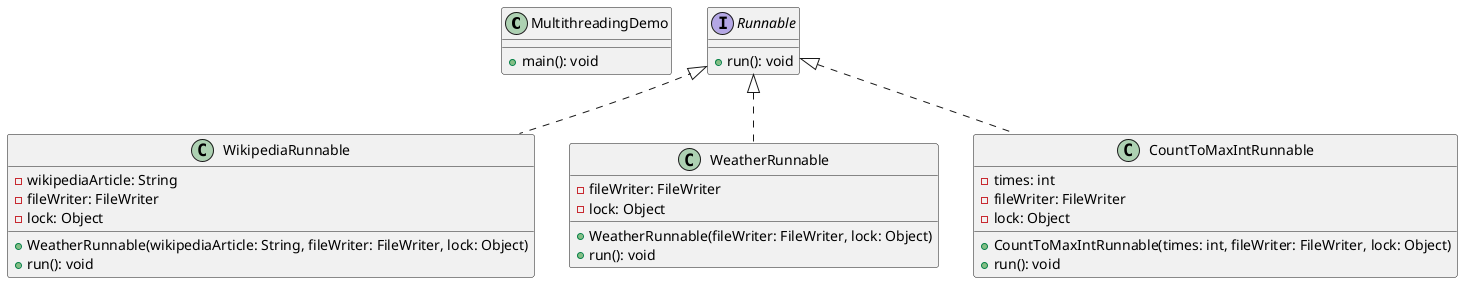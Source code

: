@startuml

class MultithreadingDemo {
    +main(): void
}
interface Runnable {
    +run(): void
}
class WikipediaRunnable implements Runnable {
    +WeatherRunnable(wikipediaArticle: String, fileWriter: FileWriter, lock: Object)
    -wikipediaArticle: String
    -fileWriter: FileWriter
    -lock: Object
    +run(): void
}
class WeatherRunnable implements Runnable {
    +WeatherRunnable(fileWriter: FileWriter, lock: Object)
    -fileWriter: FileWriter
    -lock: Object
    +run(): void
}
class CountToMaxIntRunnable implements Runnable {
    +CountToMaxIntRunnable(times: int, fileWriter: FileWriter, lock: Object)
    -times: int
    -fileWriter: FileWriter
    -lock: Object
    +run(): void
}

@enduml